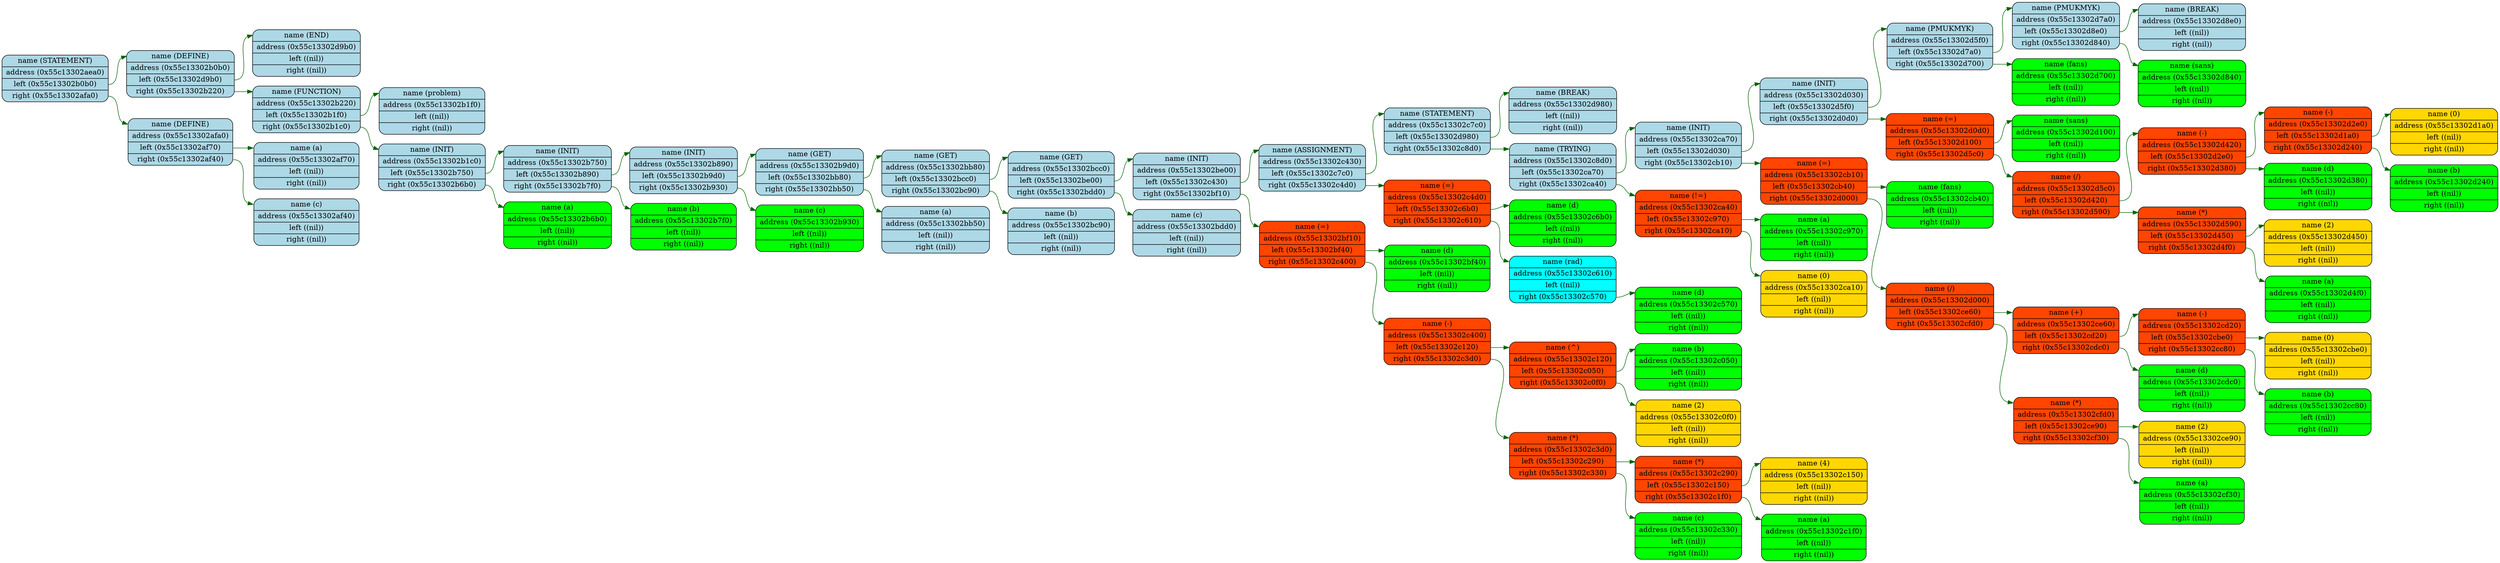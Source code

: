 digraph G{
edge [color = "darkgreen"];
rankdir = "LR";
node [shape = record];
node [color = "#000000", shape = record];
node0x55c13302aea0[ style = "filled, rounded", fillcolor = "lightblue"]node0x55c13302aea0 [label="<f0> name (STATEMENT)|<f1> address (0x55c13302aea0)|<f2> left (0x55c13302b0b0)|<f3> right (0x55c13302afa0)"];
node0x55c13302b0b0[ style = "filled, rounded", fillcolor = "lightblue"]node0x55c13302b0b0 [label="<f0> name (DEFINE)|<f1> address (0x55c13302b0b0)|<f2> left (0x55c13302d9b0)|<f3> right (0x55c13302b220)"];
node0x55c13302d9b0[ style = "filled, rounded", fillcolor = "lightblue"]node0x55c13302d9b0 [label="<f0> name (END)|<f1> address (0x55c13302d9b0)|<f2> left ((nil))|<f3> right ((nil))"];
node0x55c13302b220[ style = "filled, rounded", fillcolor = "lightblue"]node0x55c13302b220 [label="<f0> name (FUNCTION)|<f1> address (0x55c13302b220)|<f2> left (0x55c13302b1f0)|<f3> right (0x55c13302b1c0)"];
node0x55c13302b1f0[ style = "filled, rounded", fillcolor = "lightblue"]node0x55c13302b1f0 [label="<f0> name (problem)|<f1> address (0x55c13302b1f0)|<f2> left ((nil))|<f3> right ((nil))"];
node0x55c13302b1c0[ style = "filled, rounded", fillcolor = "lightblue"]node0x55c13302b1c0 [label="<f0> name (INIT)|<f1> address (0x55c13302b1c0)|<f2> left (0x55c13302b750)|<f3> right (0x55c13302b6b0)"];
node0x55c13302b750[ style = "filled, rounded", fillcolor = "lightblue"]node0x55c13302b750 [label="<f0> name (INIT)|<f1> address (0x55c13302b750)|<f2> left (0x55c13302b890)|<f3> right (0x55c13302b7f0)"];
node0x55c13302b890[ style = "filled, rounded", fillcolor = "lightblue"]node0x55c13302b890 [label="<f0> name (INIT)|<f1> address (0x55c13302b890)|<f2> left (0x55c13302b9d0)|<f3> right (0x55c13302b930)"];
node0x55c13302b9d0[ style = "filled, rounded", fillcolor = "lightblue"]node0x55c13302b9d0 [label="<f0> name (GET)|<f1> address (0x55c13302b9d0)|<f2> left (0x55c13302bb80)|<f3> right (0x55c13302bb50)"];
node0x55c13302bb80[ style = "filled, rounded", fillcolor = "lightblue"]node0x55c13302bb80 [label="<f0> name (GET)|<f1> address (0x55c13302bb80)|<f2> left (0x55c13302bcc0)|<f3> right (0x55c13302bc90)"];
node0x55c13302bcc0[ style = "filled, rounded", fillcolor = "lightblue"]node0x55c13302bcc0 [label="<f0> name (GET)|<f1> address (0x55c13302bcc0)|<f2> left (0x55c13302be00)|<f3> right (0x55c13302bdd0)"];
node0x55c13302be00[ style = "filled, rounded", fillcolor = "lightblue"]node0x55c13302be00 [label="<f0> name (INIT)|<f1> address (0x55c13302be00)|<f2> left (0x55c13302c430)|<f3> right (0x55c13302bf10)"];
node0x55c13302c430[ style = "filled, rounded", fillcolor = "lightblue"]node0x55c13302c430 [label="<f0> name (ASSIGNMENT)|<f1> address (0x55c13302c430)|<f2> left (0x55c13302c7c0)|<f3> right (0x55c13302c4d0)"];
node0x55c13302c7c0[ style = "filled, rounded", fillcolor = "lightblue"]node0x55c13302c7c0 [label="<f0> name (STATEMENT)|<f1> address (0x55c13302c7c0)|<f2> left (0x55c13302d980)|<f3> right (0x55c13302c8d0)"];
node0x55c13302d980[ style = "filled, rounded", fillcolor = "lightblue"]node0x55c13302d980 [label="<f0> name (BREAK)|<f1> address (0x55c13302d980)|<f2> left ((nil))|<f3> right ((nil))"];
node0x55c13302c8d0[ style = "filled, rounded", fillcolor = "lightblue"]node0x55c13302c8d0 [label="<f0> name (TRYING)|<f1> address (0x55c13302c8d0)|<f2> left (0x55c13302ca70)|<f3> right (0x55c13302ca40)"];
node0x55c13302ca70[ style = "filled, rounded", fillcolor = "lightblue"]node0x55c13302ca70 [label="<f0> name (INIT)|<f1> address (0x55c13302ca70)|<f2> left (0x55c13302d030)|<f3> right (0x55c13302cb10)"];
node0x55c13302d030[ style = "filled, rounded", fillcolor = "lightblue"]node0x55c13302d030 [label="<f0> name (INIT)|<f1> address (0x55c13302d030)|<f2> left (0x55c13302d5f0)|<f3> right (0x55c13302d0d0)"];
node0x55c13302d5f0[ style = "filled, rounded", fillcolor = "lightblue"]node0x55c13302d5f0 [label="<f0> name (PMUKMYK)|<f1> address (0x55c13302d5f0)|<f2> left (0x55c13302d7a0)|<f3> right (0x55c13302d700)"];
node0x55c13302d7a0[ style = "filled, rounded", fillcolor = "lightblue"]node0x55c13302d7a0 [label="<f0> name (PMUKMYK)|<f1> address (0x55c13302d7a0)|<f2> left (0x55c13302d8e0)|<f3> right (0x55c13302d840)"];
node0x55c13302d8e0[ style = "filled, rounded", fillcolor = "lightblue"]node0x55c13302d8e0 [label="<f0> name (BREAK)|<f1> address (0x55c13302d8e0)|<f2> left ((nil))|<f3> right ((nil))"];
node0x55c13302d840[ style = "filled, rounded", fillcolor = "lime"]node0x55c13302d840 [label="<f0> name (sans)|<f1> address (0x55c13302d840)|<f2> left ((nil))|<f3> right ((nil))"];
node0x55c13302d700[ style = "filled, rounded", fillcolor = "lime"]node0x55c13302d700 [label="<f0> name (fans)|<f1> address (0x55c13302d700)|<f2> left ((nil))|<f3> right ((nil))"];
node0x55c13302d0d0[ style = "filled, rounded", fillcolor = "orangered1"]node0x55c13302d0d0 [label="<f0> name (=)|<f1> address (0x55c13302d0d0)|<f2> left (0x55c13302d100)|<f3> right (0x55c13302d5c0)"];
node0x55c13302d100[ style = "filled, rounded", fillcolor = "lime"]node0x55c13302d100 [label="<f0> name (sans)|<f1> address (0x55c13302d100)|<f2> left ((nil))|<f3> right ((nil))"];
node0x55c13302d5c0[ style = "filled, rounded", fillcolor = "orangered1"]node0x55c13302d5c0 [label="<f0> name (/)|<f1> address (0x55c13302d5c0)|<f2> left (0x55c13302d420)|<f3> right (0x55c13302d590)"];
node0x55c13302d420[ style = "filled, rounded", fillcolor = "orangered1"]node0x55c13302d420 [label="<f0> name (-)|<f1> address (0x55c13302d420)|<f2> left (0x55c13302d2e0)|<f3> right (0x55c13302d380)"];
node0x55c13302d2e0[ style = "filled, rounded", fillcolor = "orangered1"]node0x55c13302d2e0 [label="<f0> name (-)|<f1> address (0x55c13302d2e0)|<f2> left (0x55c13302d1a0)|<f3> right (0x55c13302d240)"];
node0x55c13302d1a0[ style = "filled, rounded", fillcolor = "gold"]node0x55c13302d1a0 [label="<f0> name (0)|<f1> address (0x55c13302d1a0)|<f2> left ((nil))|<f3> right ((nil))"];
node0x55c13302d240[ style = "filled, rounded", fillcolor = "lime"]node0x55c13302d240 [label="<f0> name (b)|<f1> address (0x55c13302d240)|<f2> left ((nil))|<f3> right ((nil))"];
node0x55c13302d380[ style = "filled, rounded", fillcolor = "lime"]node0x55c13302d380 [label="<f0> name (d)|<f1> address (0x55c13302d380)|<f2> left ((nil))|<f3> right ((nil))"];
node0x55c13302d590[ style = "filled, rounded", fillcolor = "orangered1"]node0x55c13302d590 [label="<f0> name (*)|<f1> address (0x55c13302d590)|<f2> left (0x55c13302d450)|<f3> right (0x55c13302d4f0)"];
node0x55c13302d450[ style = "filled, rounded", fillcolor = "gold"]node0x55c13302d450 [label="<f0> name (2)|<f1> address (0x55c13302d450)|<f2> left ((nil))|<f3> right ((nil))"];
node0x55c13302d4f0[ style = "filled, rounded", fillcolor = "lime"]node0x55c13302d4f0 [label="<f0> name (a)|<f1> address (0x55c13302d4f0)|<f2> left ((nil))|<f3> right ((nil))"];
node0x55c13302cb10[ style = "filled, rounded", fillcolor = "orangered1"]node0x55c13302cb10 [label="<f0> name (=)|<f1> address (0x55c13302cb10)|<f2> left (0x55c13302cb40)|<f3> right (0x55c13302d000)"];
node0x55c13302cb40[ style = "filled, rounded", fillcolor = "lime"]node0x55c13302cb40 [label="<f0> name (fans)|<f1> address (0x55c13302cb40)|<f2> left ((nil))|<f3> right ((nil))"];
node0x55c13302d000[ style = "filled, rounded", fillcolor = "orangered1"]node0x55c13302d000 [label="<f0> name (/)|<f1> address (0x55c13302d000)|<f2> left (0x55c13302ce60)|<f3> right (0x55c13302cfd0)"];
node0x55c13302ce60[ style = "filled, rounded", fillcolor = "orangered1"]node0x55c13302ce60 [label="<f0> name (+)|<f1> address (0x55c13302ce60)|<f2> left (0x55c13302cd20)|<f3> right (0x55c13302cdc0)"];
node0x55c13302cd20[ style = "filled, rounded", fillcolor = "orangered1"]node0x55c13302cd20 [label="<f0> name (-)|<f1> address (0x55c13302cd20)|<f2> left (0x55c13302cbe0)|<f3> right (0x55c13302cc80)"];
node0x55c13302cbe0[ style = "filled, rounded", fillcolor = "gold"]node0x55c13302cbe0 [label="<f0> name (0)|<f1> address (0x55c13302cbe0)|<f2> left ((nil))|<f3> right ((nil))"];
node0x55c13302cc80[ style = "filled, rounded", fillcolor = "lime"]node0x55c13302cc80 [label="<f0> name (b)|<f1> address (0x55c13302cc80)|<f2> left ((nil))|<f3> right ((nil))"];
node0x55c13302cdc0[ style = "filled, rounded", fillcolor = "lime"]node0x55c13302cdc0 [label="<f0> name (d)|<f1> address (0x55c13302cdc0)|<f2> left ((nil))|<f3> right ((nil))"];
node0x55c13302cfd0[ style = "filled, rounded", fillcolor = "orangered1"]node0x55c13302cfd0 [label="<f0> name (*)|<f1> address (0x55c13302cfd0)|<f2> left (0x55c13302ce90)|<f3> right (0x55c13302cf30)"];
node0x55c13302ce90[ style = "filled, rounded", fillcolor = "gold"]node0x55c13302ce90 [label="<f0> name (2)|<f1> address (0x55c13302ce90)|<f2> left ((nil))|<f3> right ((nil))"];
node0x55c13302cf30[ style = "filled, rounded", fillcolor = "lime"]node0x55c13302cf30 [label="<f0> name (a)|<f1> address (0x55c13302cf30)|<f2> left ((nil))|<f3> right ((nil))"];
node0x55c13302ca40[ style = "filled, rounded", fillcolor = "orangered1"]node0x55c13302ca40 [label="<f0> name (!=)|<f1> address (0x55c13302ca40)|<f2> left (0x55c13302c970)|<f3> right (0x55c13302ca10)"];
node0x55c13302c970[ style = "filled, rounded", fillcolor = "lime"]node0x55c13302c970 [label="<f0> name (a)|<f1> address (0x55c13302c970)|<f2> left ((nil))|<f3> right ((nil))"];
node0x55c13302ca10[ style = "filled, rounded", fillcolor = "gold"]node0x55c13302ca10 [label="<f0> name (0)|<f1> address (0x55c13302ca10)|<f2> left ((nil))|<f3> right ((nil))"];
node0x55c13302c4d0[ style = "filled, rounded", fillcolor = "orangered1"]node0x55c13302c4d0 [label="<f0> name (=)|<f1> address (0x55c13302c4d0)|<f2> left (0x55c13302c6b0)|<f3> right (0x55c13302c610)"];
node0x55c13302c6b0[ style = "filled, rounded", fillcolor = "lime"]node0x55c13302c6b0 [label="<f0> name (d)|<f1> address (0x55c13302c6b0)|<f2> left ((nil))|<f3> right ((nil))"];
node0x55c13302c610[ style = "filled, rounded", fillcolor = "aqua"]node0x55c13302c610 [label="<f0> name (rad)|<f1> address (0x55c13302c610)|<f2> left ((nil))|<f3> right (0x55c13302c570)"];
node0x55c13302c570[ style = "filled, rounded", fillcolor = "lime"]node0x55c13302c570 [label="<f0> name (d)|<f1> address (0x55c13302c570)|<f2> left ((nil))|<f3> right ((nil))"];
node0x55c13302bf10[ style = "filled, rounded", fillcolor = "orangered1"]node0x55c13302bf10 [label="<f0> name (=)|<f1> address (0x55c13302bf10)|<f2> left (0x55c13302bf40)|<f3> right (0x55c13302c400)"];
node0x55c13302bf40[ style = "filled, rounded", fillcolor = "lime"]node0x55c13302bf40 [label="<f0> name (d)|<f1> address (0x55c13302bf40)|<f2> left ((nil))|<f3> right ((nil))"];
node0x55c13302c400[ style = "filled, rounded", fillcolor = "orangered1"]node0x55c13302c400 [label="<f0> name (-)|<f1> address (0x55c13302c400)|<f2> left (0x55c13302c120)|<f3> right (0x55c13302c3d0)"];
node0x55c13302c120[ style = "filled, rounded", fillcolor = "orangered1"]node0x55c13302c120 [label="<f0> name (^)|<f1> address (0x55c13302c120)|<f2> left (0x55c13302c050)|<f3> right (0x55c13302c0f0)"];
node0x55c13302c050[ style = "filled, rounded", fillcolor = "lime"]node0x55c13302c050 [label="<f0> name (b)|<f1> address (0x55c13302c050)|<f2> left ((nil))|<f3> right ((nil))"];
node0x55c13302c0f0[ style = "filled, rounded", fillcolor = "gold"]node0x55c13302c0f0 [label="<f0> name (2)|<f1> address (0x55c13302c0f0)|<f2> left ((nil))|<f3> right ((nil))"];
node0x55c13302c3d0[ style = "filled, rounded", fillcolor = "orangered1"]node0x55c13302c3d0 [label="<f0> name (*)|<f1> address (0x55c13302c3d0)|<f2> left (0x55c13302c290)|<f3> right (0x55c13302c330)"];
node0x55c13302c290[ style = "filled, rounded", fillcolor = "orangered1"]node0x55c13302c290 [label="<f0> name (*)|<f1> address (0x55c13302c290)|<f2> left (0x55c13302c150)|<f3> right (0x55c13302c1f0)"];
node0x55c13302c150[ style = "filled, rounded", fillcolor = "gold"]node0x55c13302c150 [label="<f0> name (4)|<f1> address (0x55c13302c150)|<f2> left ((nil))|<f3> right ((nil))"];
node0x55c13302c1f0[ style = "filled, rounded", fillcolor = "lime"]node0x55c13302c1f0 [label="<f0> name (a)|<f1> address (0x55c13302c1f0)|<f2> left ((nil))|<f3> right ((nil))"];
node0x55c13302c330[ style = "filled, rounded", fillcolor = "lime"]node0x55c13302c330 [label="<f0> name (c)|<f1> address (0x55c13302c330)|<f2> left ((nil))|<f3> right ((nil))"];
node0x55c13302bdd0[ style = "filled, rounded", fillcolor = "lightblue"]node0x55c13302bdd0 [label="<f0> name (c)|<f1> address (0x55c13302bdd0)|<f2> left ((nil))|<f3> right ((nil))"];
node0x55c13302bc90[ style = "filled, rounded", fillcolor = "lightblue"]node0x55c13302bc90 [label="<f0> name (b)|<f1> address (0x55c13302bc90)|<f2> left ((nil))|<f3> right ((nil))"];
node0x55c13302bb50[ style = "filled, rounded", fillcolor = "lightblue"]node0x55c13302bb50 [label="<f0> name (a)|<f1> address (0x55c13302bb50)|<f2> left ((nil))|<f3> right ((nil))"];
node0x55c13302b930[ style = "filled, rounded", fillcolor = "lime"]node0x55c13302b930 [label="<f0> name (c)|<f1> address (0x55c13302b930)|<f2> left ((nil))|<f3> right ((nil))"];
node0x55c13302b7f0[ style = "filled, rounded", fillcolor = "lime"]node0x55c13302b7f0 [label="<f0> name (b)|<f1> address (0x55c13302b7f0)|<f2> left ((nil))|<f3> right ((nil))"];
node0x55c13302b6b0[ style = "filled, rounded", fillcolor = "lime"]node0x55c13302b6b0 [label="<f0> name (a)|<f1> address (0x55c13302b6b0)|<f2> left ((nil))|<f3> right ((nil))"];
node0x55c13302afa0[ style = "filled, rounded", fillcolor = "lightblue"]node0x55c13302afa0 [label="<f0> name (DEFINE)|<f1> address (0x55c13302afa0)|<f2> left (0x55c13302af70)|<f3> right (0x55c13302af40)"];
node0x55c13302af70[ style = "filled, rounded", fillcolor = "lightblue"]node0x55c13302af70 [label="<f0> name (a)|<f1> address (0x55c13302af70)|<f2> left ((nil))|<f3> right ((nil))"];
node0x55c13302af40[ style = "filled, rounded", fillcolor = "lightblue"]node0x55c13302af40 [label="<f0> name (c)|<f1> address (0x55c13302af40)|<f2> left ((nil))|<f3> right ((nil))"];
node0x55c13302aea0:f3 -> node0x55c13302afa0:f0;
node0x55c13302afa0:f3 -> node0x55c13302af40:f0;
node0x55c13302afa0:f2 -> node0x55c13302af70:f0;
node0x55c13302aea0:f2 -> node0x55c13302b0b0:f0;
node0x55c13302b0b0:f3 -> node0x55c13302b220:f0;
node0x55c13302b220:f3 -> node0x55c13302b1c0:f0;
node0x55c13302b1c0:f3 -> node0x55c13302b6b0:f0;
node0x55c13302b1c0:f2 -> node0x55c13302b750:f0;
node0x55c13302b750:f3 -> node0x55c13302b7f0:f0;
node0x55c13302b750:f2 -> node0x55c13302b890:f0;
node0x55c13302b890:f3 -> node0x55c13302b930:f0;
node0x55c13302b890:f2 -> node0x55c13302b9d0:f0;
node0x55c13302b9d0:f3 -> node0x55c13302bb50:f0;
node0x55c13302b9d0:f2 -> node0x55c13302bb80:f0;
node0x55c13302bb80:f3 -> node0x55c13302bc90:f0;
node0x55c13302bb80:f2 -> node0x55c13302bcc0:f0;
node0x55c13302bcc0:f3 -> node0x55c13302bdd0:f0;
node0x55c13302bcc0:f2 -> node0x55c13302be00:f0;
node0x55c13302be00:f3 -> node0x55c13302bf10:f0;
node0x55c13302bf10:f3 -> node0x55c13302c400:f0;
node0x55c13302c400:f3 -> node0x55c13302c3d0:f0;
node0x55c13302c3d0:f3 -> node0x55c13302c330:f0;
node0x55c13302c3d0:f2 -> node0x55c13302c290:f0;
node0x55c13302c290:f3 -> node0x55c13302c1f0:f0;
node0x55c13302c290:f2 -> node0x55c13302c150:f0;
node0x55c13302c400:f2 -> node0x55c13302c120:f0;
node0x55c13302c120:f3 -> node0x55c13302c0f0:f0;
node0x55c13302c120:f2 -> node0x55c13302c050:f0;
node0x55c13302bf10:f2 -> node0x55c13302bf40:f0;
node0x55c13302be00:f2 -> node0x55c13302c430:f0;
node0x55c13302c430:f3 -> node0x55c13302c4d0:f0;
node0x55c13302c4d0:f3 -> node0x55c13302c610:f0;
node0x55c13302c610:f3 -> node0x55c13302c570:f0;
node0x55c13302c4d0:f2 -> node0x55c13302c6b0:f0;
node0x55c13302c430:f2 -> node0x55c13302c7c0:f0;
node0x55c13302c7c0:f3 -> node0x55c13302c8d0:f0;
node0x55c13302c8d0:f3 -> node0x55c13302ca40:f0;
node0x55c13302ca40:f3 -> node0x55c13302ca10:f0;
node0x55c13302ca40:f2 -> node0x55c13302c970:f0;
node0x55c13302c8d0:f2 -> node0x55c13302ca70:f0;
node0x55c13302ca70:f3 -> node0x55c13302cb10:f0;
node0x55c13302cb10:f3 -> node0x55c13302d000:f0;
node0x55c13302d000:f3 -> node0x55c13302cfd0:f0;
node0x55c13302cfd0:f3 -> node0x55c13302cf30:f0;
node0x55c13302cfd0:f2 -> node0x55c13302ce90:f0;
node0x55c13302d000:f2 -> node0x55c13302ce60:f0;
node0x55c13302ce60:f3 -> node0x55c13302cdc0:f0;
node0x55c13302ce60:f2 -> node0x55c13302cd20:f0;
node0x55c13302cd20:f3 -> node0x55c13302cc80:f0;
node0x55c13302cd20:f2 -> node0x55c13302cbe0:f0;
node0x55c13302cb10:f2 -> node0x55c13302cb40:f0;
node0x55c13302ca70:f2 -> node0x55c13302d030:f0;
node0x55c13302d030:f3 -> node0x55c13302d0d0:f0;
node0x55c13302d0d0:f3 -> node0x55c13302d5c0:f0;
node0x55c13302d5c0:f3 -> node0x55c13302d590:f0;
node0x55c13302d590:f3 -> node0x55c13302d4f0:f0;
node0x55c13302d590:f2 -> node0x55c13302d450:f0;
node0x55c13302d5c0:f2 -> node0x55c13302d420:f0;
node0x55c13302d420:f3 -> node0x55c13302d380:f0;
node0x55c13302d420:f2 -> node0x55c13302d2e0:f0;
node0x55c13302d2e0:f3 -> node0x55c13302d240:f0;
node0x55c13302d2e0:f2 -> node0x55c13302d1a0:f0;
node0x55c13302d0d0:f2 -> node0x55c13302d100:f0;
node0x55c13302d030:f2 -> node0x55c13302d5f0:f0;
node0x55c13302d5f0:f3 -> node0x55c13302d700:f0;
node0x55c13302d5f0:f2 -> node0x55c13302d7a0:f0;
node0x55c13302d7a0:f3 -> node0x55c13302d840:f0;
node0x55c13302d7a0:f2 -> node0x55c13302d8e0:f0;
node0x55c13302c7c0:f2 -> node0x55c13302d980:f0;
node0x55c13302b220:f2 -> node0x55c13302b1f0:f0;
node0x55c13302b0b0:f2 -> node0x55c13302d9b0:f0;
}
